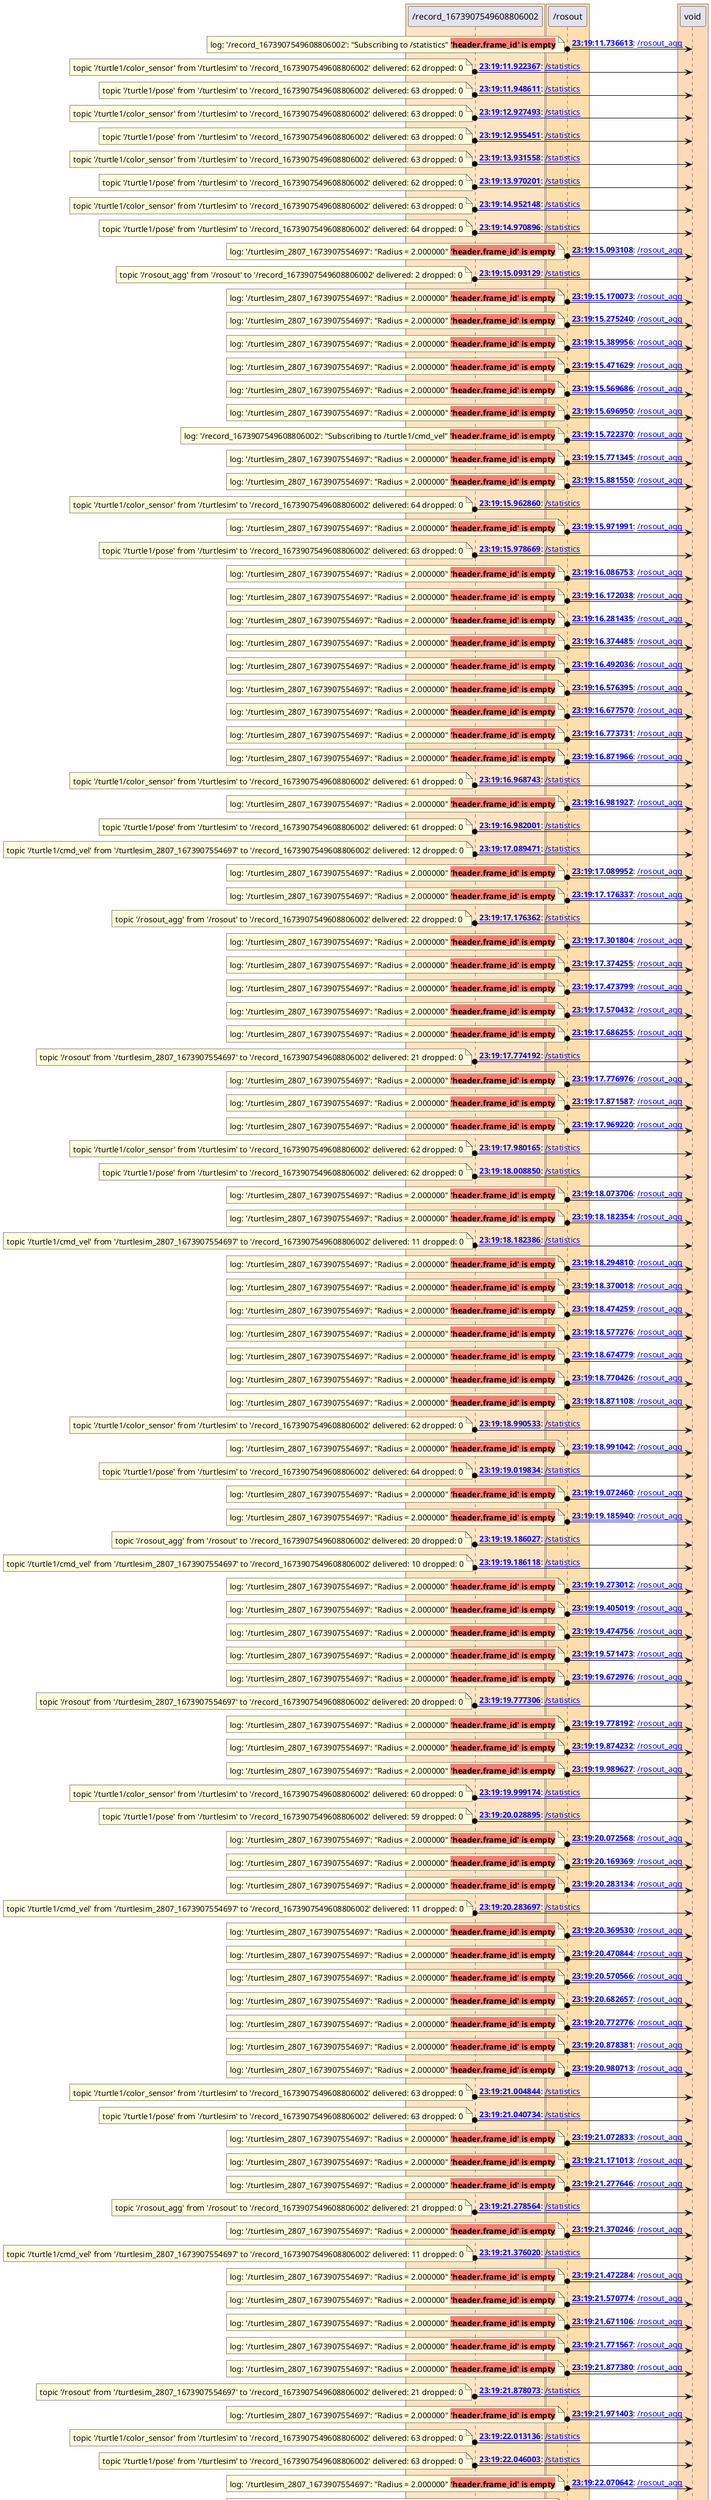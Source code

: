 @startuml

skinparam backgroundColor #FEFEFE

box #Bisque
    participant "/record_1673907549608806002" as _record_1673907549608806002 [[_record_1673907549608806002.html]]
end box
box #NavajoWhite
    participant "/rosout" as _rosout [[_rosout.html]]
end box
box #PeachPuff
    participant "void" as void [[void.html]]
end box

_rosout o-> void : **[[../msgs/3_msg.html {message data} 23:19:11.736613]]**: [[../topics/_rosout_agg.html {topic data} /rosout_agg]]
note left
log: '/record_1673907549608806002': "Subscribing to /statistics" <b><back:salmon>'header.frame_id' is empty</back></b>
end note
_record_1673907549608806002 o-> void : **[[../msgs/4_msg.html {message data} 23:19:11.922367]]**: [[../topics/_statistics.html {topic data} /statistics]]
note left
topic '/turtle1/color_sensor' from '/turtlesim' to '/record_1673907549608806002' delivered: 62 dropped: 0
end note
_record_1673907549608806002 o-> void : **[[../msgs/5_msg.html {message data} 23:19:11.948611]]**: [[../topics/_statistics.html {topic data} /statistics]]
note left
topic '/turtle1/pose' from '/turtlesim' to '/record_1673907549608806002' delivered: 63 dropped: 0
end note
_record_1673907549608806002 o-> void : **[[../msgs/6_msg.html {message data} 23:19:12.927493]]**: [[../topics/_statistics.html {topic data} /statistics]]
note left
topic '/turtle1/color_sensor' from '/turtlesim' to '/record_1673907549608806002' delivered: 63 dropped: 0
end note
_record_1673907549608806002 o-> void : **[[../msgs/7_msg.html {message data} 23:19:12.955451]]**: [[../topics/_statistics.html {topic data} /statistics]]
note left
topic '/turtle1/pose' from '/turtlesim' to '/record_1673907549608806002' delivered: 63 dropped: 0
end note
_record_1673907549608806002 o-> void : **[[../msgs/8_msg.html {message data} 23:19:13.931558]]**: [[../topics/_statistics.html {topic data} /statistics]]
note left
topic '/turtle1/color_sensor' from '/turtlesim' to '/record_1673907549608806002' delivered: 63 dropped: 0
end note
_record_1673907549608806002 o-> void : **[[../msgs/9_msg.html {message data} 23:19:13.970201]]**: [[../topics/_statistics.html {topic data} /statistics]]
note left
topic '/turtle1/pose' from '/turtlesim' to '/record_1673907549608806002' delivered: 62 dropped: 0
end note
_record_1673907549608806002 o-> void : **[[../msgs/10_msg.html {message data} 23:19:14.952148]]**: [[../topics/_statistics.html {topic data} /statistics]]
note left
topic '/turtle1/color_sensor' from '/turtlesim' to '/record_1673907549608806002' delivered: 63 dropped: 0
end note
_record_1673907549608806002 o-> void : **[[../msgs/11_msg.html {message data} 23:19:14.970896]]**: [[../topics/_statistics.html {topic data} /statistics]]
note left
topic '/turtle1/pose' from '/turtlesim' to '/record_1673907549608806002' delivered: 64 dropped: 0
end note
_rosout o-> void : **[[../msgs/13_msg.html {message data} 23:19:15.093108]]**: [[../topics/_rosout_agg.html {topic data} /rosout_agg]]
note left
log: '/turtlesim_2807_1673907554697': "Radius = 2.000000" <b><back:salmon>'header.frame_id' is empty</back></b>
end note
_record_1673907549608806002 o-> void : **[[../msgs/14_msg.html {message data} 23:19:15.093129]]**: [[../topics/_statistics.html {topic data} /statistics]]
note left
topic '/rosout_agg' from '/rosout' to '/record_1673907549608806002' delivered: 2 dropped: 0
end note
_rosout o-> void : **[[../msgs/16_msg.html {message data} 23:19:15.170073]]**: [[../topics/_rosout_agg.html {topic data} /rosout_agg]]
note left
log: '/turtlesim_2807_1673907554697': "Radius = 2.000000" <b><back:salmon>'header.frame_id' is empty</back></b>
end note
_rosout o-> void : **[[../msgs/18_msg.html {message data} 23:19:15.275240]]**: [[../topics/_rosout_agg.html {topic data} /rosout_agg]]
note left
log: '/turtlesim_2807_1673907554697': "Radius = 2.000000" <b><back:salmon>'header.frame_id' is empty</back></b>
end note
_rosout o-> void : **[[../msgs/20_msg.html {message data} 23:19:15.389956]]**: [[../topics/_rosout_agg.html {topic data} /rosout_agg]]
note left
log: '/turtlesim_2807_1673907554697': "Radius = 2.000000" <b><back:salmon>'header.frame_id' is empty</back></b>
end note
_rosout o-> void : **[[../msgs/22_msg.html {message data} 23:19:15.471629]]**: [[../topics/_rosout_agg.html {topic data} /rosout_agg]]
note left
log: '/turtlesim_2807_1673907554697': "Radius = 2.000000" <b><back:salmon>'header.frame_id' is empty</back></b>
end note
_rosout o-> void : **[[../msgs/24_msg.html {message data} 23:19:15.569686]]**: [[../topics/_rosout_agg.html {topic data} /rosout_agg]]
note left
log: '/turtlesim_2807_1673907554697': "Radius = 2.000000" <b><back:salmon>'header.frame_id' is empty</back></b>
end note
_rosout o-> void : **[[../msgs/26_msg.html {message data} 23:19:15.696950]]**: [[../topics/_rosout_agg.html {topic data} /rosout_agg]]
note left
log: '/turtlesim_2807_1673907554697': "Radius = 2.000000" <b><back:salmon>'header.frame_id' is empty</back></b>
end note
_rosout o-> void : **[[../msgs/28_msg.html {message data} 23:19:15.722370]]**: [[../topics/_rosout_agg.html {topic data} /rosout_agg]]
note left
log: '/record_1673907549608806002': "Subscribing to /turtle1/cmd_vel" <b><back:salmon>'header.frame_id' is empty</back></b>
end note
_rosout o-> void : **[[../msgs/30_msg.html {message data} 23:19:15.771345]]**: [[../topics/_rosout_agg.html {topic data} /rosout_agg]]
note left
log: '/turtlesim_2807_1673907554697': "Radius = 2.000000" <b><back:salmon>'header.frame_id' is empty</back></b>
end note
_rosout o-> void : **[[../msgs/32_msg.html {message data} 23:19:15.881550]]**: [[../topics/_rosout_agg.html {topic data} /rosout_agg]]
note left
log: '/turtlesim_2807_1673907554697': "Radius = 2.000000" <b><back:salmon>'header.frame_id' is empty</back></b>
end note
_record_1673907549608806002 o-> void : **[[../msgs/33_msg.html {message data} 23:19:15.962860]]**: [[../topics/_statistics.html {topic data} /statistics]]
note left
topic '/turtle1/color_sensor' from '/turtlesim' to '/record_1673907549608806002' delivered: 64 dropped: 0
end note
_rosout o-> void : **[[../msgs/35_msg.html {message data} 23:19:15.971991]]**: [[../topics/_rosout_agg.html {topic data} /rosout_agg]]
note left
log: '/turtlesim_2807_1673907554697': "Radius = 2.000000" <b><back:salmon>'header.frame_id' is empty</back></b>
end note
_record_1673907549608806002 o-> void : **[[../msgs/37_msg.html {message data} 23:19:15.978669]]**: [[../topics/_statistics.html {topic data} /statistics]]
note left
topic '/turtle1/pose' from '/turtlesim' to '/record_1673907549608806002' delivered: 63 dropped: 0
end note
_rosout o-> void : **[[../msgs/40_msg.html {message data} 23:19:16.086753]]**: [[../topics/_rosout_agg.html {topic data} /rosout_agg]]
note left
log: '/turtlesim_2807_1673907554697': "Radius = 2.000000" <b><back:salmon>'header.frame_id' is empty</back></b>
end note
_rosout o-> void : **[[../msgs/43_msg.html {message data} 23:19:16.172038]]**: [[../topics/_rosout_agg.html {topic data} /rosout_agg]]
note left
log: '/turtlesim_2807_1673907554697': "Radius = 2.000000" <b><back:salmon>'header.frame_id' is empty</back></b>
end note
_rosout o-> void : **[[../msgs/45_msg.html {message data} 23:19:16.281435]]**: [[../topics/_rosout_agg.html {topic data} /rosout_agg]]
note left
log: '/turtlesim_2807_1673907554697': "Radius = 2.000000" <b><back:salmon>'header.frame_id' is empty</back></b>
end note
_rosout o-> void : **[[../msgs/49_msg.html {message data} 23:19:16.374485]]**: [[../topics/_rosout_agg.html {topic data} /rosout_agg]]
note left
log: '/turtlesim_2807_1673907554697': "Radius = 2.000000" <b><back:salmon>'header.frame_id' is empty</back></b>
end note
_rosout o-> void : **[[../msgs/51_msg.html {message data} 23:19:16.492036]]**: [[../topics/_rosout_agg.html {topic data} /rosout_agg]]
note left
log: '/turtlesim_2807_1673907554697': "Radius = 2.000000" <b><back:salmon>'header.frame_id' is empty</back></b>
end note
_rosout o-> void : **[[../msgs/55_msg.html {message data} 23:19:16.576395]]**: [[../topics/_rosout_agg.html {topic data} /rosout_agg]]
note left
log: '/turtlesim_2807_1673907554697': "Radius = 2.000000" <b><back:salmon>'header.frame_id' is empty</back></b>
end note
_rosout o-> void : **[[../msgs/58_msg.html {message data} 23:19:16.677570]]**: [[../topics/_rosout_agg.html {topic data} /rosout_agg]]
note left
log: '/turtlesim_2807_1673907554697': "Radius = 2.000000" <b><back:salmon>'header.frame_id' is empty</back></b>
end note
_rosout o-> void : **[[../msgs/61_msg.html {message data} 23:19:16.773731]]**: [[../topics/_rosout_agg.html {topic data} /rosout_agg]]
note left
log: '/turtlesim_2807_1673907554697': "Radius = 2.000000" <b><back:salmon>'header.frame_id' is empty</back></b>
end note
_rosout o-> void : **[[../msgs/64_msg.html {message data} 23:19:16.871966]]**: [[../topics/_rosout_agg.html {topic data} /rosout_agg]]
note left
log: '/turtlesim_2807_1673907554697': "Radius = 2.000000" <b><back:salmon>'header.frame_id' is empty</back></b>
end note
_record_1673907549608806002 o-> void : **[[../msgs/65_msg.html {message data} 23:19:16.968743]]**: [[../topics/_statistics.html {topic data} /statistics]]
note left
topic '/turtle1/color_sensor' from '/turtlesim' to '/record_1673907549608806002' delivered: 61 dropped: 0
end note
_rosout o-> void : **[[../msgs/68_msg.html {message data} 23:19:16.981927]]**: [[../topics/_rosout_agg.html {topic data} /rosout_agg]]
note left
log: '/turtlesim_2807_1673907554697': "Radius = 2.000000" <b><back:salmon>'header.frame_id' is empty</back></b>
end note
_record_1673907549608806002 o-> void : **[[../msgs/69_msg.html {message data} 23:19:16.982001]]**: [[../topics/_statistics.html {topic data} /statistics]]
note left
topic '/turtle1/pose' from '/turtlesim' to '/record_1673907549608806002' delivered: 61 dropped: 0
end note
_record_1673907549608806002 o-> void : **[[../msgs/72_msg.html {message data} 23:19:17.089471]]**: [[../topics/_statistics.html {topic data} /statistics]]
note left
topic '/turtle1/cmd_vel' from '/turtlesim_2807_1673907554697' to '/record_1673907549608806002' delivered: 12 dropped: 0
end note
_rosout o-> void : **[[../msgs/73_msg.html {message data} 23:19:17.089952]]**: [[../topics/_rosout_agg.html {topic data} /rosout_agg]]
note left
log: '/turtlesim_2807_1673907554697': "Radius = 2.000000" <b><back:salmon>'header.frame_id' is empty</back></b>
end note
_rosout o-> void : **[[../msgs/76_msg.html {message data} 23:19:17.176337]]**: [[../topics/_rosout_agg.html {topic data} /rosout_agg]]
note left
log: '/turtlesim_2807_1673907554697': "Radius = 2.000000" <b><back:salmon>'header.frame_id' is empty</back></b>
end note
_record_1673907549608806002 o-> void : **[[../msgs/77_msg.html {message data} 23:19:17.176362]]**: [[../topics/_statistics.html {topic data} /statistics]]
note left
topic '/rosout_agg' from '/rosout' to '/record_1673907549608806002' delivered: 22 dropped: 0
end note
_rosout o-> void : **[[../msgs/80_msg.html {message data} 23:19:17.301804]]**: [[../topics/_rosout_agg.html {topic data} /rosout_agg]]
note left
log: '/turtlesim_2807_1673907554697': "Radius = 2.000000" <b><back:salmon>'header.frame_id' is empty</back></b>
end note
_rosout o-> void : **[[../msgs/83_msg.html {message data} 23:19:17.374255]]**: [[../topics/_rosout_agg.html {topic data} /rosout_agg]]
note left
log: '/turtlesim_2807_1673907554697': "Radius = 2.000000" <b><back:salmon>'header.frame_id' is empty</back></b>
end note
_rosout o-> void : **[[../msgs/85_msg.html {message data} 23:19:17.473799]]**: [[../topics/_rosout_agg.html {topic data} /rosout_agg]]
note left
log: '/turtlesim_2807_1673907554697': "Radius = 2.000000" <b><back:salmon>'header.frame_id' is empty</back></b>
end note
_rosout o-> void : **[[../msgs/89_msg.html {message data} 23:19:17.570432]]**: [[../topics/_rosout_agg.html {topic data} /rosout_agg]]
note left
log: '/turtlesim_2807_1673907554697': "Radius = 2.000000" <b><back:salmon>'header.frame_id' is empty</back></b>
end note
_rosout o-> void : **[[../msgs/92_msg.html {message data} 23:19:17.686255]]**: [[../topics/_rosout_agg.html {topic data} /rosout_agg]]
note left
log: '/turtlesim_2807_1673907554697': "Radius = 2.000000" <b><back:salmon>'header.frame_id' is empty</back></b>
end note
_record_1673907549608806002 o-> void : **[[../msgs/94_msg.html {message data} 23:19:17.774192]]**: [[../topics/_statistics.html {topic data} /statistics]]
note left
topic '/rosout' from '/turtlesim_2807_1673907554697' to '/record_1673907549608806002' delivered: 21 dropped: 0
end note
_rosout o-> void : **[[../msgs/96_msg.html {message data} 23:19:17.776976]]**: [[../topics/_rosout_agg.html {topic data} /rosout_agg]]
note left
log: '/turtlesim_2807_1673907554697': "Radius = 2.000000" <b><back:salmon>'header.frame_id' is empty</back></b>
end note
_rosout o-> void : **[[../msgs/99_msg.html {message data} 23:19:17.871587]]**: [[../topics/_rosout_agg.html {topic data} /rosout_agg]]
note left
log: '/turtlesim_2807_1673907554697': "Radius = 2.000000" <b><back:salmon>'header.frame_id' is empty</back></b>
end note
_rosout o-> void : **[[../msgs/102_msg.html {message data} 23:19:17.969220]]**: [[../topics/_rosout_agg.html {topic data} /rosout_agg]]
note left
log: '/turtlesim_2807_1673907554697': "Radius = 2.000000" <b><back:salmon>'header.frame_id' is empty</back></b>
end note
_record_1673907549608806002 o-> void : **[[../msgs/103_msg.html {message data} 23:19:17.980165]]**: [[../topics/_statistics.html {topic data} /statistics]]
note left
topic '/turtle1/color_sensor' from '/turtlesim' to '/record_1673907549608806002' delivered: 62 dropped: 0
end note
_record_1673907549608806002 o-> void : **[[../msgs/104_msg.html {message data} 23:19:18.008850]]**: [[../topics/_statistics.html {topic data} /statistics]]
note left
topic '/turtle1/pose' from '/turtlesim' to '/record_1673907549608806002' delivered: 62 dropped: 0
end note
_rosout o-> void : **[[../msgs/107_msg.html {message data} 23:19:18.073706]]**: [[../topics/_rosout_agg.html {topic data} /rosout_agg]]
note left
log: '/turtlesim_2807_1673907554697': "Radius = 2.000000" <b><back:salmon>'header.frame_id' is empty</back></b>
end note
_rosout o-> void : **[[../msgs/110_msg.html {message data} 23:19:18.182354]]**: [[../topics/_rosout_agg.html {topic data} /rosout_agg]]
note left
log: '/turtlesim_2807_1673907554697': "Radius = 2.000000" <b><back:salmon>'header.frame_id' is empty</back></b>
end note
_record_1673907549608806002 o-> void : **[[../msgs/111_msg.html {message data} 23:19:18.182386]]**: [[../topics/_statistics.html {topic data} /statistics]]
note left
topic '/turtle1/cmd_vel' from '/turtlesim_2807_1673907554697' to '/record_1673907549608806002' delivered: 11 dropped: 0
end note
_rosout o-> void : **[[../msgs/114_msg.html {message data} 23:19:18.294810]]**: [[../topics/_rosout_agg.html {topic data} /rosout_agg]]
note left
log: '/turtlesim_2807_1673907554697': "Radius = 2.000000" <b><back:salmon>'header.frame_id' is empty</back></b>
end note
_rosout o-> void : **[[../msgs/117_msg.html {message data} 23:19:18.370018]]**: [[../topics/_rosout_agg.html {topic data} /rosout_agg]]
note left
log: '/turtlesim_2807_1673907554697': "Radius = 2.000000" <b><back:salmon>'header.frame_id' is empty</back></b>
end note
_rosout o-> void : **[[../msgs/118_msg.html {message data} 23:19:18.474259]]**: [[../topics/_rosout_agg.html {topic data} /rosout_agg]]
note left
log: '/turtlesim_2807_1673907554697': "Radius = 2.000000" <b><back:salmon>'header.frame_id' is empty</back></b>
end note
_rosout o-> void : **[[../msgs/123_msg.html {message data} 23:19:18.577276]]**: [[../topics/_rosout_agg.html {topic data} /rosout_agg]]
note left
log: '/turtlesim_2807_1673907554697': "Radius = 2.000000" <b><back:salmon>'header.frame_id' is empty</back></b>
end note
_rosout o-> void : **[[../msgs/126_msg.html {message data} 23:19:18.674779]]**: [[../topics/_rosout_agg.html {topic data} /rosout_agg]]
note left
log: '/turtlesim_2807_1673907554697': "Radius = 2.000000" <b><back:salmon>'header.frame_id' is empty</back></b>
end note
_rosout o-> void : **[[../msgs/127_msg.html {message data} 23:19:18.770426]]**: [[../topics/_rosout_agg.html {topic data} /rosout_agg]]
note left
log: '/turtlesim_2807_1673907554697': "Radius = 2.000000" <b><back:salmon>'header.frame_id' is empty</back></b>
end note
_rosout o-> void : **[[../msgs/130_msg.html {message data} 23:19:18.871108]]**: [[../topics/_rosout_agg.html {topic data} /rosout_agg]]
note left
log: '/turtlesim_2807_1673907554697': "Radius = 2.000000" <b><back:salmon>'header.frame_id' is empty</back></b>
end note
_record_1673907549608806002 o-> void : **[[../msgs/135_msg.html {message data} 23:19:18.990533]]**: [[../topics/_statistics.html {topic data} /statistics]]
note left
topic '/turtle1/color_sensor' from '/turtlesim' to '/record_1673907549608806002' delivered: 62 dropped: 0
end note
_rosout o-> void : **[[../msgs/136_msg.html {message data} 23:19:18.991042]]**: [[../topics/_rosout_agg.html {topic data} /rosout_agg]]
note left
log: '/turtlesim_2807_1673907554697': "Radius = 2.000000" <b><back:salmon>'header.frame_id' is empty</back></b>
end note
_record_1673907549608806002 o-> void : **[[../msgs/137_msg.html {message data} 23:19:19.019834]]**: [[../topics/_statistics.html {topic data} /statistics]]
note left
topic '/turtle1/pose' from '/turtlesim' to '/record_1673907549608806002' delivered: 64 dropped: 0
end note
_rosout o-> void : **[[../msgs/140_msg.html {message data} 23:19:19.072460]]**: [[../topics/_rosout_agg.html {topic data} /rosout_agg]]
note left
log: '/turtlesim_2807_1673907554697': "Radius = 2.000000" <b><back:salmon>'header.frame_id' is empty</back></b>
end note
_rosout o-> void : **[[../msgs/141_msg.html {message data} 23:19:19.185940]]**: [[../topics/_rosout_agg.html {topic data} /rosout_agg]]
note left
log: '/turtlesim_2807_1673907554697': "Radius = 2.000000" <b><back:salmon>'header.frame_id' is empty</back></b>
end note
_record_1673907549608806002 o-> void : **[[../msgs/144_msg.html {message data} 23:19:19.186027]]**: [[../topics/_statistics.html {topic data} /statistics]]
note left
topic '/rosout_agg' from '/rosout' to '/record_1673907549608806002' delivered: 20 dropped: 0
end note
_record_1673907549608806002 o-> void : **[[../msgs/145_msg.html {message data} 23:19:19.186118]]**: [[../topics/_statistics.html {topic data} /statistics]]
note left
topic '/turtle1/cmd_vel' from '/turtlesim_2807_1673907554697' to '/record_1673907549608806002' delivered: 10 dropped: 0
end note
_rosout o-> void : **[[../msgs/148_msg.html {message data} 23:19:19.273012]]**: [[../topics/_rosout_agg.html {topic data} /rosout_agg]]
note left
log: '/turtlesim_2807_1673907554697': "Radius = 2.000000" <b><back:salmon>'header.frame_id' is empty</back></b>
end note
_rosout o-> void : **[[../msgs/151_msg.html {message data} 23:19:19.405019]]**: [[../topics/_rosout_agg.html {topic data} /rosout_agg]]
note left
log: '/turtlesim_2807_1673907554697': "Radius = 2.000000" <b><back:salmon>'header.frame_id' is empty</back></b>
end note
_rosout o-> void : **[[../msgs/154_msg.html {message data} 23:19:19.474756]]**: [[../topics/_rosout_agg.html {topic data} /rosout_agg]]
note left
log: '/turtlesim_2807_1673907554697': "Radius = 2.000000" <b><back:salmon>'header.frame_id' is empty</back></b>
end note
_rosout o-> void : **[[../msgs/155_msg.html {message data} 23:19:19.571473]]**: [[../topics/_rosout_agg.html {topic data} /rosout_agg]]
note left
log: '/turtlesim_2807_1673907554697': "Radius = 2.000000" <b><back:salmon>'header.frame_id' is empty</back></b>
end note
_rosout o-> void : **[[../msgs/160_msg.html {message data} 23:19:19.672976]]**: [[../topics/_rosout_agg.html {topic data} /rosout_agg]]
note left
log: '/turtlesim_2807_1673907554697': "Radius = 2.000000" <b><back:salmon>'header.frame_id' is empty</back></b>
end note
_record_1673907549608806002 o-> void : **[[../msgs/162_msg.html {message data} 23:19:19.777306]]**: [[../topics/_statistics.html {topic data} /statistics]]
note left
topic '/rosout' from '/turtlesim_2807_1673907554697' to '/record_1673907549608806002' delivered: 20 dropped: 0
end note
_rosout o-> void : **[[../msgs/163_msg.html {message data} 23:19:19.778192]]**: [[../topics/_rosout_agg.html {topic data} /rosout_agg]]
note left
log: '/turtlesim_2807_1673907554697': "Radius = 2.000000" <b><back:salmon>'header.frame_id' is empty</back></b>
end note
_rosout o-> void : **[[../msgs/167_msg.html {message data} 23:19:19.874232]]**: [[../topics/_rosout_agg.html {topic data} /rosout_agg]]
note left
log: '/turtlesim_2807_1673907554697': "Radius = 2.000000" <b><back:salmon>'header.frame_id' is empty</back></b>
end note
_rosout o-> void : **[[../msgs/170_msg.html {message data} 23:19:19.989627]]**: [[../topics/_rosout_agg.html {topic data} /rosout_agg]]
note left
log: '/turtlesim_2807_1673907554697': "Radius = 2.000000" <b><back:salmon>'header.frame_id' is empty</back></b>
end note
_record_1673907549608806002 o-> void : **[[../msgs/171_msg.html {message data} 23:19:19.999174]]**: [[../topics/_statistics.html {topic data} /statistics]]
note left
topic '/turtle1/color_sensor' from '/turtlesim' to '/record_1673907549608806002' delivered: 60 dropped: 0
end note
_record_1673907549608806002 o-> void : **[[../msgs/172_msg.html {message data} 23:19:20.028895]]**: [[../topics/_statistics.html {topic data} /statistics]]
note left
topic '/turtle1/pose' from '/turtlesim' to '/record_1673907549608806002' delivered: 59 dropped: 0
end note
_rosout o-> void : **[[../msgs/175_msg.html {message data} 23:19:20.072568]]**: [[../topics/_rosout_agg.html {topic data} /rosout_agg]]
note left
log: '/turtlesim_2807_1673907554697': "Radius = 2.000000" <b><back:salmon>'header.frame_id' is empty</back></b>
end note
_rosout o-> void : **[[../msgs/176_msg.html {message data} 23:19:20.169369]]**: [[../topics/_rosout_agg.html {topic data} /rosout_agg]]
note left
log: '/turtlesim_2807_1673907554697': "Radius = 2.000000" <b><back:salmon>'header.frame_id' is empty</back></b>
end note
_rosout o-> void : **[[../msgs/179_msg.html {message data} 23:19:20.283134]]**: [[../topics/_rosout_agg.html {topic data} /rosout_agg]]
note left
log: '/turtlesim_2807_1673907554697': "Radius = 2.000000" <b><back:salmon>'header.frame_id' is empty</back></b>
end note
_record_1673907549608806002 o-> void : **[[../msgs/182_msg.html {message data} 23:19:20.283697]]**: [[../topics/_statistics.html {topic data} /statistics]]
note left
topic '/turtle1/cmd_vel' from '/turtlesim_2807_1673907554697' to '/record_1673907549608806002' delivered: 11 dropped: 0
end note
_rosout o-> void : **[[../msgs/183_msg.html {message data} 23:19:20.369530]]**: [[../topics/_rosout_agg.html {topic data} /rosout_agg]]
note left
log: '/turtlesim_2807_1673907554697': "Radius = 2.000000" <b><back:salmon>'header.frame_id' is empty</back></b>
end note
_rosout o-> void : **[[../msgs/188_msg.html {message data} 23:19:20.470844]]**: [[../topics/_rosout_agg.html {topic data} /rosout_agg]]
note left
log: '/turtlesim_2807_1673907554697': "Radius = 2.000000" <b><back:salmon>'header.frame_id' is empty</back></b>
end note
_rosout o-> void : **[[../msgs/189_msg.html {message data} 23:19:20.570566]]**: [[../topics/_rosout_agg.html {topic data} /rosout_agg]]
note left
log: '/turtlesim_2807_1673907554697': "Radius = 2.000000" <b><back:salmon>'header.frame_id' is empty</back></b>
end note
_rosout o-> void : **[[../msgs/193_msg.html {message data} 23:19:20.682657]]**: [[../topics/_rosout_agg.html {topic data} /rosout_agg]]
note left
log: '/turtlesim_2807_1673907554697': "Radius = 2.000000" <b><back:salmon>'header.frame_id' is empty</back></b>
end note
_rosout o-> void : **[[../msgs/195_msg.html {message data} 23:19:20.772776]]**: [[../topics/_rosout_agg.html {topic data} /rosout_agg]]
note left
log: '/turtlesim_2807_1673907554697': "Radius = 2.000000" <b><back:salmon>'header.frame_id' is empty</back></b>
end note
_rosout o-> void : **[[../msgs/200_msg.html {message data} 23:19:20.878381]]**: [[../topics/_rosout_agg.html {topic data} /rosout_agg]]
note left
log: '/turtlesim_2807_1673907554697': "Radius = 2.000000" <b><back:salmon>'header.frame_id' is empty</back></b>
end note
_rosout o-> void : **[[../msgs/203_msg.html {message data} 23:19:20.980713]]**: [[../topics/_rosout_agg.html {topic data} /rosout_agg]]
note left
log: '/turtlesim_2807_1673907554697': "Radius = 2.000000" <b><back:salmon>'header.frame_id' is empty</back></b>
end note
_record_1673907549608806002 o-> void : **[[../msgs/204_msg.html {message data} 23:19:21.004844]]**: [[../topics/_statistics.html {topic data} /statistics]]
note left
topic '/turtle1/color_sensor' from '/turtlesim' to '/record_1673907549608806002' delivered: 63 dropped: 0
end note
_record_1673907549608806002 o-> void : **[[../msgs/205_msg.html {message data} 23:19:21.040734]]**: [[../topics/_statistics.html {topic data} /statistics]]
note left
topic '/turtle1/pose' from '/turtlesim' to '/record_1673907549608806002' delivered: 63 dropped: 0
end note
_rosout o-> void : **[[../msgs/206_msg.html {message data} 23:19:21.072833]]**: [[../topics/_rosout_agg.html {topic data} /rosout_agg]]
note left
log: '/turtlesim_2807_1673907554697': "Radius = 2.000000" <b><back:salmon>'header.frame_id' is empty</back></b>
end note
_rosout o-> void : **[[../msgs/209_msg.html {message data} 23:19:21.171013]]**: [[../topics/_rosout_agg.html {topic data} /rosout_agg]]
note left
log: '/turtlesim_2807_1673907554697': "Radius = 2.000000" <b><back:salmon>'header.frame_id' is empty</back></b>
end note
_rosout o-> void : **[[../msgs/213_msg.html {message data} 23:19:21.277646]]**: [[../topics/_rosout_agg.html {topic data} /rosout_agg]]
note left
log: '/turtlesim_2807_1673907554697': "Radius = 2.000000" <b><back:salmon>'header.frame_id' is empty</back></b>
end note
_record_1673907549608806002 o-> void : **[[../msgs/215_msg.html {message data} 23:19:21.278564]]**: [[../topics/_statistics.html {topic data} /statistics]]
note left
topic '/rosout_agg' from '/rosout' to '/record_1673907549608806002' delivered: 21 dropped: 0
end note
_rosout o-> void : **[[../msgs/216_msg.html {message data} 23:19:21.370246]]**: [[../topics/_rosout_agg.html {topic data} /rosout_agg]]
note left
log: '/turtlesim_2807_1673907554697': "Radius = 2.000000" <b><back:salmon>'header.frame_id' is empty</back></b>
end note
_record_1673907549608806002 o-> void : **[[../msgs/219_msg.html {message data} 23:19:21.376020]]**: [[../topics/_statistics.html {topic data} /statistics]]
note left
topic '/turtle1/cmd_vel' from '/turtlesim_2807_1673907554697' to '/record_1673907549608806002' delivered: 11 dropped: 0
end note
_rosout o-> void : **[[../msgs/220_msg.html {message data} 23:19:21.472284]]**: [[../topics/_rosout_agg.html {topic data} /rosout_agg]]
note left
log: '/turtlesim_2807_1673907554697': "Radius = 2.000000" <b><back:salmon>'header.frame_id' is empty</back></b>
end note
_rosout o-> void : **[[../msgs/224_msg.html {message data} 23:19:21.570774]]**: [[../topics/_rosout_agg.html {topic data} /rosout_agg]]
note left
log: '/turtlesim_2807_1673907554697': "Radius = 2.000000" <b><back:salmon>'header.frame_id' is empty</back></b>
end note
_rosout o-> void : **[[../msgs/227_msg.html {message data} 23:19:21.671106]]**: [[../topics/_rosout_agg.html {topic data} /rosout_agg]]
note left
log: '/turtlesim_2807_1673907554697': "Radius = 2.000000" <b><back:salmon>'header.frame_id' is empty</back></b>
end note
_rosout o-> void : **[[../msgs/229_msg.html {message data} 23:19:21.771567]]**: [[../topics/_rosout_agg.html {topic data} /rosout_agg]]
note left
log: '/turtlesim_2807_1673907554697': "Radius = 2.000000" <b><back:salmon>'header.frame_id' is empty</back></b>
end note
_rosout o-> void : **[[../msgs/234_msg.html {message data} 23:19:21.877380]]**: [[../topics/_rosout_agg.html {topic data} /rosout_agg]]
note left
log: '/turtlesim_2807_1673907554697': "Radius = 2.000000" <b><back:salmon>'header.frame_id' is empty</back></b>
end note
_record_1673907549608806002 o-> void : **[[../msgs/235_msg.html {message data} 23:19:21.878073]]**: [[../topics/_statistics.html {topic data} /statistics]]
note left
topic '/rosout' from '/turtlesim_2807_1673907554697' to '/record_1673907549608806002' delivered: 21 dropped: 0
end note
_rosout o-> void : **[[../msgs/237_msg.html {message data} 23:19:21.971403]]**: [[../topics/_rosout_agg.html {topic data} /rosout_agg]]
note left
log: '/turtlesim_2807_1673907554697': "Radius = 2.000000" <b><back:salmon>'header.frame_id' is empty</back></b>
end note
_record_1673907549608806002 o-> void : **[[../msgs/239_msg.html {message data} 23:19:22.013136]]**: [[../topics/_statistics.html {topic data} /statistics]]
note left
topic '/turtle1/color_sensor' from '/turtlesim' to '/record_1673907549608806002' delivered: 63 dropped: 0
end note
_record_1673907549608806002 o-> void : **[[../msgs/240_msg.html {message data} 23:19:22.046003]]**: [[../topics/_statistics.html {topic data} /statistics]]
note left
topic '/turtle1/pose' from '/turtlesim' to '/record_1673907549608806002' delivered: 63 dropped: 0
end note
_rosout o-> void : **[[../msgs/243_msg.html {message data} 23:19:22.070642]]**: [[../topics/_rosout_agg.html {topic data} /rosout_agg]]
note left
log: '/turtlesim_2807_1673907554697': "Radius = 2.000000" <b><back:salmon>'header.frame_id' is empty</back></b>
end note
_rosout o-> void : **[[../msgs/246_msg.html {message data} 23:19:22.185431]]**: [[../topics/_rosout_agg.html {topic data} /rosout_agg]]
note left
log: '/turtlesim_2807_1673907554697': "Radius = 2.000000" <b><back:salmon>'header.frame_id' is empty</back></b>
end note
_rosout o-> void : **[[../msgs/248_msg.html {message data} 23:19:22.271360]]**: [[../topics/_rosout_agg.html {topic data} /rosout_agg]]
note left
log: '/turtlesim_2807_1673907554697': "Radius = 2.000000" <b><back:salmon>'header.frame_id' is empty</back></b>
end note
_rosout o-> void : **[[../msgs/252_msg.html {message data} 23:19:22.381733]]**: [[../topics/_rosout_agg.html {topic data} /rosout_agg]]
note left
log: '/turtlesim_2807_1673907554697': "Radius = 2.000000" <b><back:salmon>'header.frame_id' is empty</back></b>
end note
_record_1673907549608806002 o-> void : **[[../msgs/253_msg.html {message data} 23:19:22.381739]]**: [[../topics/_statistics.html {topic data} /statistics]]
note left
topic '/turtle1/cmd_vel' from '/turtlesim_2807_1673907554697' to '/record_1673907549608806002' delivered: 10 dropped: 0
end note
_rosout o-> void : **[[../msgs/255_msg.html {message data} 23:19:22.488998]]**: [[../topics/_rosout_agg.html {topic data} /rosout_agg]]
note left
log: '/turtlesim_2807_1673907554697': "Radius = 2.000000" <b><back:salmon>'header.frame_id' is empty</back></b>
end note
_rosout o-> void : **[[../msgs/258_msg.html {message data} 23:19:22.569271]]**: [[../topics/_rosout_agg.html {topic data} /rosout_agg]]
note left
log: '/turtlesim_2807_1673907554697': "Radius = 2.000000" <b><back:salmon>'header.frame_id' is empty</back></b>
end note
_rosout o-> void : **[[../msgs/261_msg.html {message data} 23:19:22.674402]]**: [[../topics/_rosout_agg.html {topic data} /rosout_agg]]
note left
log: '/turtlesim_2807_1673907554697': "Radius = 2.000000" <b><back:salmon>'header.frame_id' is empty</back></b>
end note
_rosout o-> void : **[[../msgs/264_msg.html {message data} 23:19:22.777640]]**: [[../topics/_rosout_agg.html {topic data} /rosout_agg]]
note left
log: '/turtlesim_2807_1673907554697': "Radius = 2.000000" <b><back:salmon>'header.frame_id' is empty</back></b>
end note
_rosout o-> void : **[[../msgs/268_msg.html {message data} 23:19:22.872900]]**: [[../topics/_rosout_agg.html {topic data} /rosout_agg]]
note left
log: '/turtlesim_2807_1673907554697': "Radius = 2.000000" <b><back:salmon>'header.frame_id' is empty</back></b>
end note
_rosout o-> void : **[[../msgs/271_msg.html {message data} 23:19:22.972192]]**: [[../topics/_rosout_agg.html {topic data} /rosout_agg]]
note left
log: '/turtlesim_2807_1673907554697': "Radius = 2.000000" <b><back:salmon>'header.frame_id' is empty</back></b>
end note
_record_1673907549608806002 o-> void : **[[../msgs/272_msg.html {message data} 23:19:23.022795]]**: [[../topics/_statistics.html {topic data} /statistics]]
note left
topic '/turtle1/color_sensor' from '/turtlesim' to '/record_1673907549608806002' delivered: 61 dropped: 0
end note
_record_1673907549608806002 o-> void : **[[../msgs/273_msg.html {message data} 23:19:23.052684]]**: [[../topics/_statistics.html {topic data} /statistics]]
note left
topic '/turtle1/pose' from '/turtlesim' to '/record_1673907549608806002' delivered: 61 dropped: 0
end note
_rosout o-> void : **[[../msgs/276_msg.html {message data} 23:19:23.072317]]**: [[../topics/_rosout_agg.html {topic data} /rosout_agg]]
note left
log: '/turtlesim_2807_1673907554697': "Radius = 2.000000" <b><back:salmon>'header.frame_id' is empty</back></b>
end note
_rosout o-> void : **[[../msgs/279_msg.html {message data} 23:19:23.176718]]**: [[../topics/_rosout_agg.html {topic data} /rosout_agg]]
note left
log: '/turtlesim_2807_1673907554697': "Radius = 2.000000" <b><back:salmon>'header.frame_id' is empty</back></b>
end note
_rosout o-> void : **[[../msgs/281_msg.html {message data} 23:19:23.270742]]**: [[../topics/_rosout_agg.html {topic data} /rosout_agg]]
note left
log: '/turtlesim_2807_1673907554697': "Radius = 2.000000" <b><back:salmon>'header.frame_id' is empty</back></b>
end note
_rosout o-> void : **[[../msgs/285_msg.html {message data} 23:19:23.377463]]**: [[../topics/_rosout_agg.html {topic data} /rosout_agg]]
note left
log: '/turtlesim_2807_1673907554697': "Radius = 2.000000" <b><back:salmon>'header.frame_id' is empty</back></b>
end note
_record_1673907549608806002 o-> void : **[[../msgs/286_msg.html {message data} 23:19:23.377563]]**: [[../topics/_statistics.html {topic data} /statistics]]
note left
topic '/rosout_agg' from '/rosout' to '/record_1673907549608806002' delivered: 21 dropped: 0
end note
_rosout o-> void : **[[../msgs/288_msg.html {message data} 23:19:23.470424]]**: [[../topics/_rosout_agg.html {topic data} /rosout_agg]]
note left
log: '/turtlesim_2807_1673907554697': "Radius = 2.000000" <b><back:salmon>'header.frame_id' is empty</back></b>
end note
_record_1673907549608806002 o-> void : **[[../msgs/290_msg.html {message data} 23:19:23.471696]]**: [[../topics/_statistics.html {topic data} /statistics]]
note left
topic '/turtle1/cmd_vel' from '/turtlesim_2807_1673907554697' to '/record_1673907549608806002' delivered: 11 dropped: 0
end note
_rosout o-> void : **[[../msgs/292_msg.html {message data} 23:19:23.569311]]**: [[../topics/_rosout_agg.html {topic data} /rosout_agg]]
note left
log: '/turtlesim_2807_1673907554697': "Radius = 2.000000" <b><back:salmon>'header.frame_id' is empty</back></b>
end note
_rosout o-> void : **[[../msgs/296_msg.html {message data} 23:19:23.681871]]**: [[../topics/_rosout_agg.html {topic data} /rosout_agg]]
note left
log: '/turtlesim_2807_1673907554697': "Radius = 2.000000" <b><back:salmon>'header.frame_id' is empty</back></b>
end note
_rosout o-> void : **[[../msgs/299_msg.html {message data} 23:19:23.776501]]**: [[../topics/_rosout_agg.html {topic data} /rosout_agg]]
note left
log: '/turtlesim_2807_1673907554697': "Radius = 2.000000" <b><back:salmon>'header.frame_id' is empty</back></b>
end note
_rosout o-> void : **[[../msgs/302_msg.html {message data} 23:19:23.871570]]**: [[../topics/_rosout_agg.html {topic data} /rosout_agg]]
note left
log: '/turtlesim_2807_1673907554697': "Radius = 2.000000" <b><back:salmon>'header.frame_id' is empty</back></b>
end note
_record_1673907549608806002 o-> void : **[[../msgs/305_msg.html {message data} 23:19:23.969679]]**: [[../topics/_statistics.html {topic data} /statistics]]
note left
topic '/rosout' from '/turtlesim_2807_1673907554697' to '/record_1673907549608806002' delivered: 21 dropped: 0
end note
_rosout o-> void : **[[../msgs/306_msg.html {message data} 23:19:23.969816]]**: [[../topics/_rosout_agg.html {topic data} /rosout_agg]]
note left
log: '/turtlesim_2807_1673907554697': "Radius = 2.000000" <b><back:salmon>'header.frame_id' is empty</back></b>
end note
_record_1673907549608806002 o-> void : **[[../msgs/307_msg.html {message data} 23:19:24.029518]]**: [[../topics/_statistics.html {topic data} /statistics]]
note left
topic '/turtle1/color_sensor' from '/turtlesim' to '/record_1673907549608806002' delivered: 62 dropped: 0
end note
_record_1673907549608806002 o-> void : **[[../msgs/308_msg.html {message data} 23:19:24.061806]]**: [[../topics/_statistics.html {topic data} /statistics]]
note left
topic '/turtle1/pose' from '/turtlesim' to '/record_1673907549608806002' delivered: 63 dropped: 0
end note
_rosout o-> void : **[[../msgs/311_msg.html {message data} 23:19:24.073985]]**: [[../topics/_rosout_agg.html {topic data} /rosout_agg]]
note left
log: '/turtlesim_2807_1673907554697': "Radius = 2.000000" <b><back:salmon>'header.frame_id' is empty</back></b>
end note
_rosout o-> void : **[[../msgs/313_msg.html {message data} 23:19:24.175033]]**: [[../topics/_rosout_agg.html {topic data} /rosout_agg]]
note left
log: '/turtlesim_2807_1673907554697': "Radius = 2.000000" <b><back:salmon>'header.frame_id' is empty</back></b>
end note
_record_1673907549608806002 o-> void : **[[../msgs/315_msg.html {message data} 23:19:25.042539]]**: [[../topics/_statistics.html {topic data} /statistics]]
note left
topic '/turtle1/color_sensor' from '/turtlesim' to '/record_1673907549608806002' delivered: 64 dropped: 0
end note
_record_1673907549608806002 o-> void : **[[../msgs/316_msg.html {message data} 23:19:25.099478]]**: [[../topics/_statistics.html {topic data} /statistics]]
note left
topic '/turtle1/pose' from '/turtlesim' to '/record_1673907549608806002' delivered: 62 dropped: 0
end note
_record_1673907549608806002 o-> void : **[[../msgs/317_msg.html {message data} 23:19:26.045230]]**: [[../topics/_statistics.html {topic data} /statistics]]
note left
topic '/turtle1/color_sensor' from '/turtlesim' to '/record_1673907549608806002' delivered: 61 dropped: 0
end note
_record_1673907549608806002 o-> void : **[[../msgs/318_msg.html {message data} 23:19:26.113242]]**: [[../topics/_statistics.html {topic data} /statistics]]
note left
topic '/turtle1/pose' from '/turtlesim' to '/record_1673907549608806002' delivered: 64 dropped: 0
end note
_record_1673907549608806002 o-> void : **[[../msgs/319_msg.html {message data} 23:19:27.055324]]**: [[../topics/_statistics.html {topic data} /statistics]]
note left
topic '/turtle1/color_sensor' from '/turtlesim' to '/record_1673907549608806002' delivered: 56 dropped: 0
end note
_record_1673907549608806002 o-> void : **[[../msgs/320_msg.html {message data} 23:19:27.120050]]**: [[../topics/_statistics.html {topic data} /statistics]]
note left
topic '/turtle1/pose' from '/turtlesim' to '/record_1673907549608806002' delivered: 56 dropped: 0
end note

@enduml

